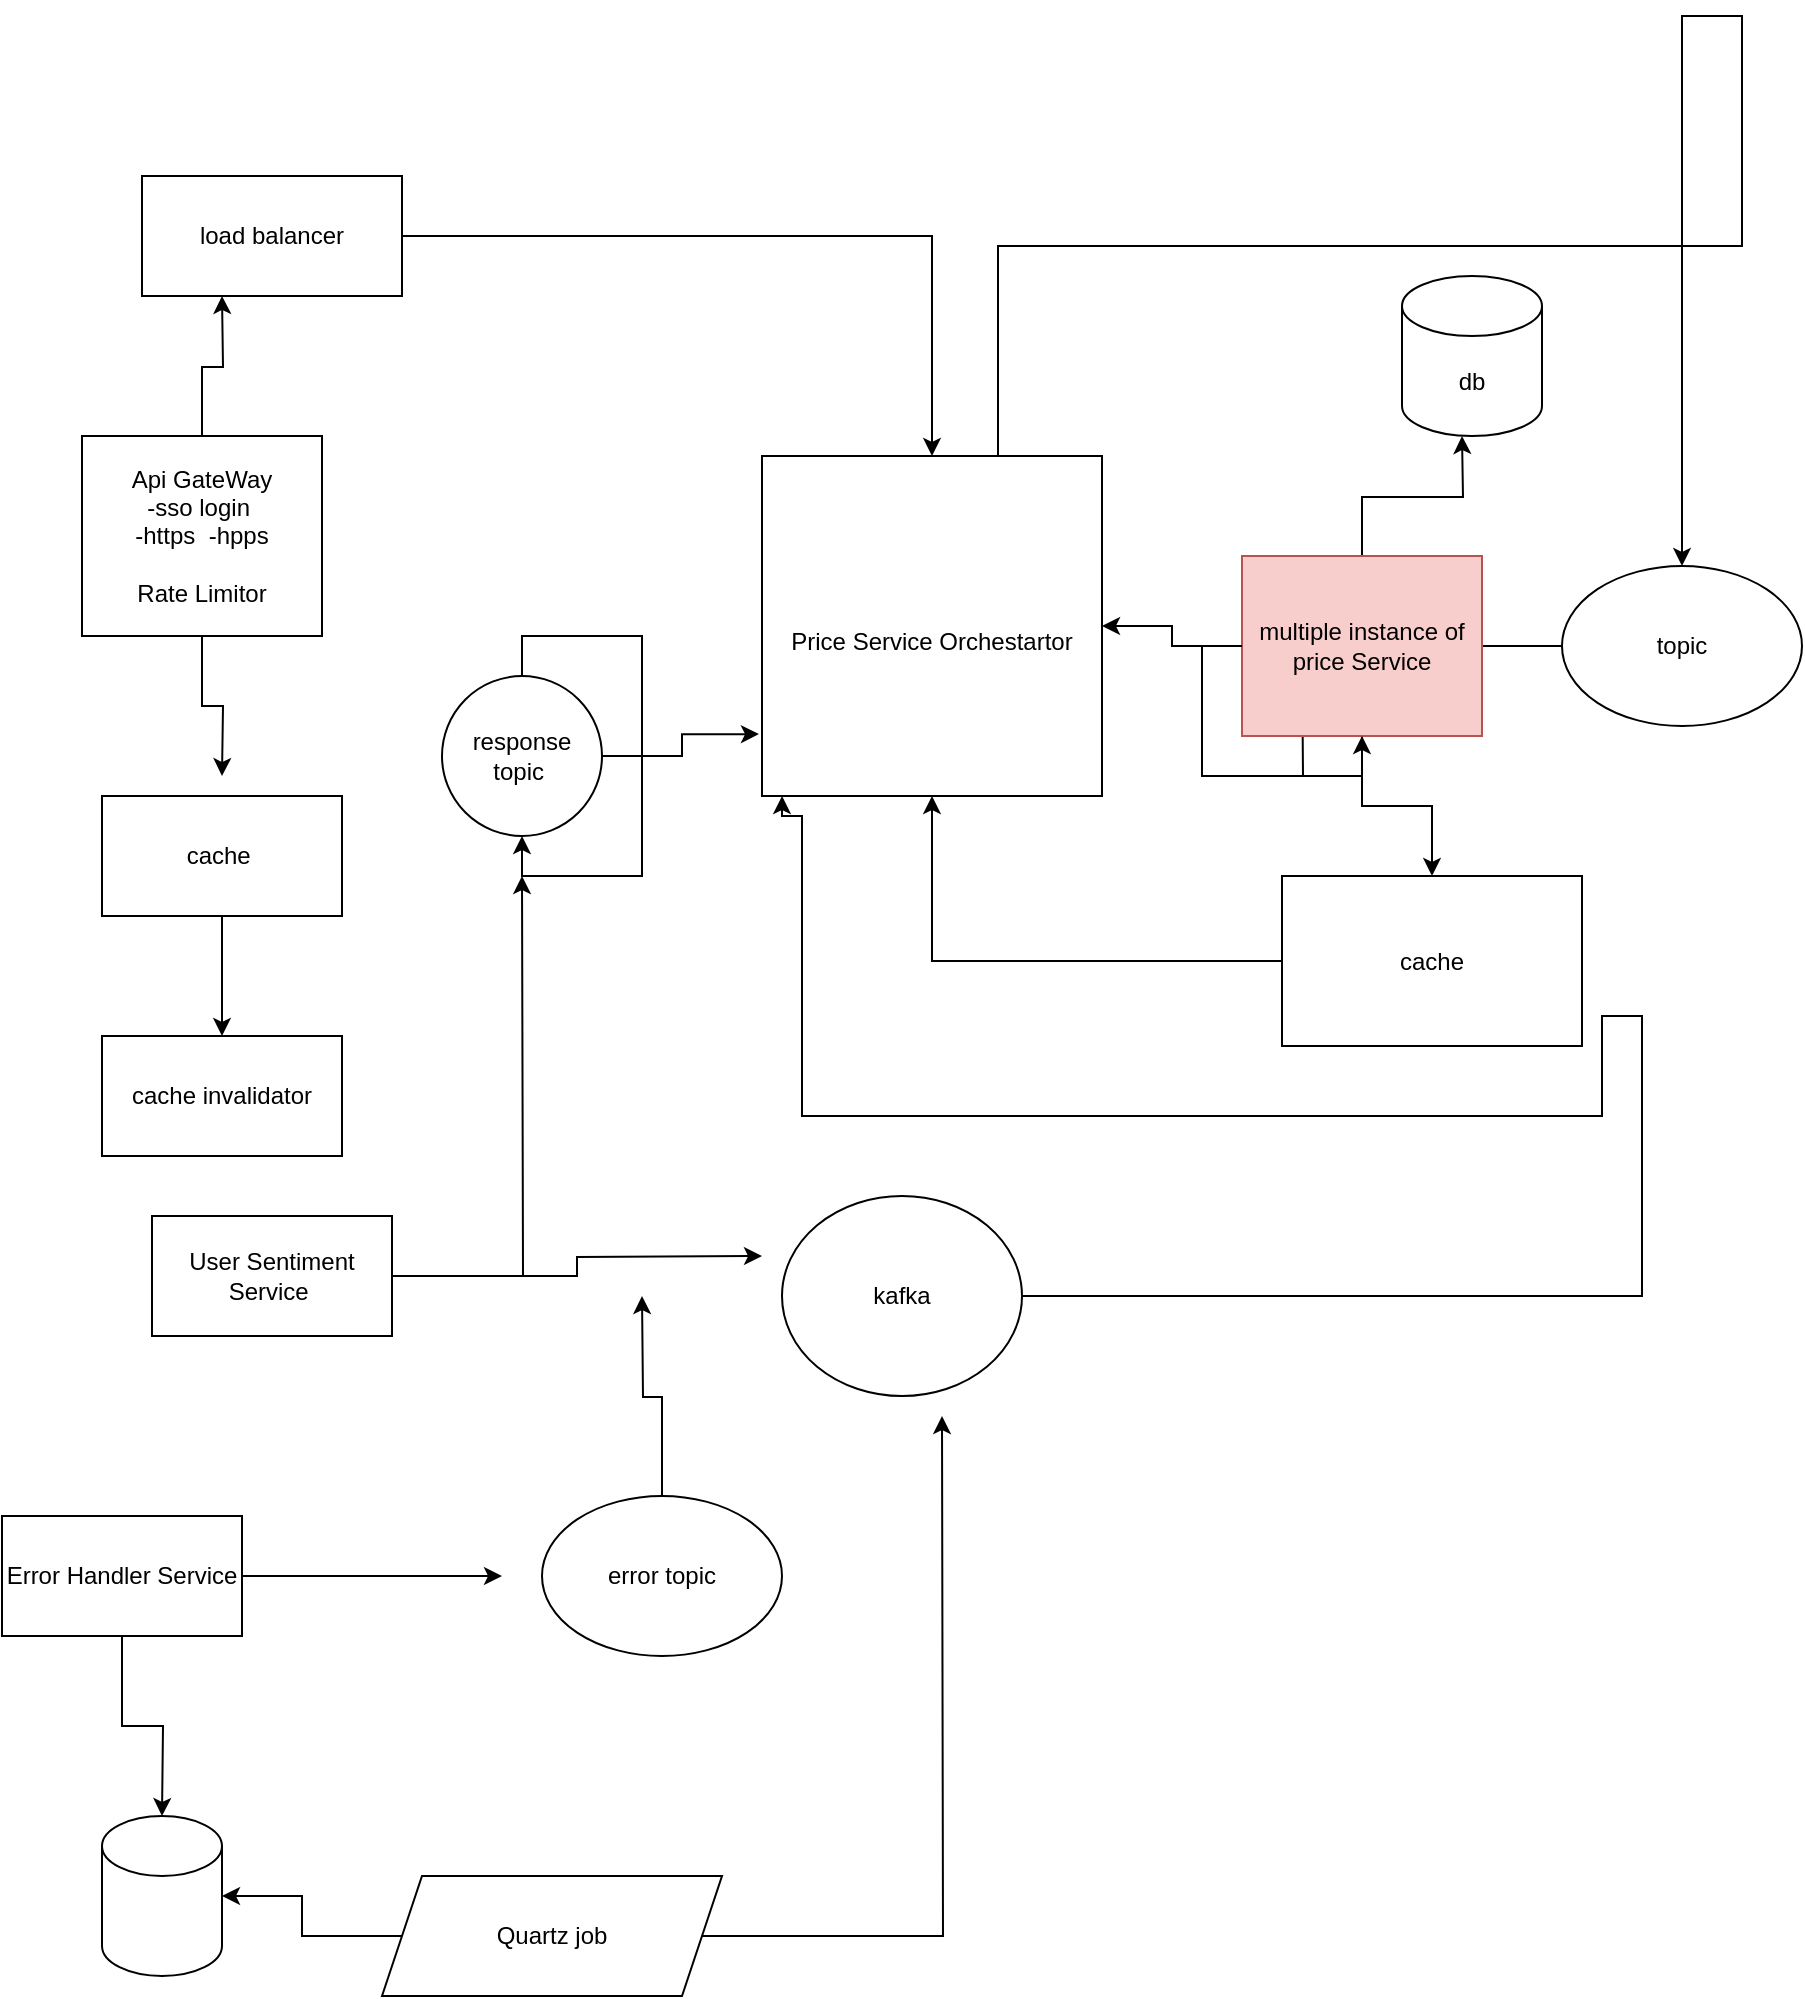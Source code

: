 <mxfile version="17.4.3" type="github">
  <diagram id="t8p_4Da5Vl-0j3UmviEt" name="Page-1">
    <mxGraphModel dx="1038" dy="677" grid="1" gridSize="10" guides="1" tooltips="1" connect="1" arrows="1" fold="1" page="1" pageScale="1" pageWidth="850" pageHeight="1100" math="0" shadow="0">
      <root>
        <mxCell id="0" />
        <mxCell id="1" parent="0" />
        <mxCell id="Co_kEkUalG0tJuXhHkTO-9" style="edgeStyle=orthogonalEdgeStyle;rounded=0;orthogonalLoop=1;jettySize=auto;html=1;startArrow=none;" edge="1" parent="1" source="Co_kEkUalG0tJuXhHkTO-10">
          <mxGeometry relative="1" as="geometry">
            <mxPoint x="650" y="345" as="targetPoint" />
          </mxGeometry>
        </mxCell>
        <mxCell id="Co_kEkUalG0tJuXhHkTO-25" style="edgeStyle=orthogonalEdgeStyle;rounded=0;orthogonalLoop=1;jettySize=auto;html=1;exitX=0.75;exitY=0;exitDx=0;exitDy=0;" edge="1" parent="1" source="Co_kEkUalG0tJuXhHkTO-1" target="Co_kEkUalG0tJuXhHkTO-24">
          <mxGeometry relative="1" as="geometry">
            <mxPoint x="650" y="30" as="targetPoint" />
            <Array as="points">
              <mxPoint x="498" y="145" />
              <mxPoint x="870" y="145" />
              <mxPoint x="870" y="30" />
              <mxPoint x="840" y="30" />
            </Array>
          </mxGeometry>
        </mxCell>
        <mxCell id="Co_kEkUalG0tJuXhHkTO-1" value="&lt;br&gt;Price Service Orchestartor" style="whiteSpace=wrap;html=1;aspect=fixed;" vertex="1" parent="1">
          <mxGeometry x="380" y="250" width="170" height="170" as="geometry" />
        </mxCell>
        <mxCell id="Co_kEkUalG0tJuXhHkTO-4" style="edgeStyle=orthogonalEdgeStyle;rounded=0;orthogonalLoop=1;jettySize=auto;html=1;" edge="1" parent="1" source="Co_kEkUalG0tJuXhHkTO-2">
          <mxGeometry relative="1" as="geometry">
            <mxPoint x="110" y="170" as="targetPoint" />
          </mxGeometry>
        </mxCell>
        <mxCell id="Co_kEkUalG0tJuXhHkTO-16" style="edgeStyle=orthogonalEdgeStyle;rounded=0;orthogonalLoop=1;jettySize=auto;html=1;" edge="1" parent="1" source="Co_kEkUalG0tJuXhHkTO-2">
          <mxGeometry relative="1" as="geometry">
            <mxPoint x="110" y="410" as="targetPoint" />
          </mxGeometry>
        </mxCell>
        <mxCell id="Co_kEkUalG0tJuXhHkTO-2" value="Api GateWay&lt;br&gt;-sso login&amp;nbsp;&lt;br&gt;-https&amp;nbsp; -hpps&lt;br&gt;&lt;br&gt;Rate Limitor" style="rounded=0;whiteSpace=wrap;html=1;" vertex="1" parent="1">
          <mxGeometry x="40" y="240" width="120" height="100" as="geometry" />
        </mxCell>
        <mxCell id="Co_kEkUalG0tJuXhHkTO-6" style="edgeStyle=orthogonalEdgeStyle;rounded=0;orthogonalLoop=1;jettySize=auto;html=1;" edge="1" parent="1" source="Co_kEkUalG0tJuXhHkTO-5" target="Co_kEkUalG0tJuXhHkTO-1">
          <mxGeometry relative="1" as="geometry" />
        </mxCell>
        <mxCell id="Co_kEkUalG0tJuXhHkTO-5" value="load balancer" style="rounded=0;whiteSpace=wrap;html=1;" vertex="1" parent="1">
          <mxGeometry x="70" y="110" width="130" height="60" as="geometry" />
        </mxCell>
        <mxCell id="Co_kEkUalG0tJuXhHkTO-11" style="edgeStyle=orthogonalEdgeStyle;rounded=0;orthogonalLoop=1;jettySize=auto;html=1;" edge="1" parent="1" source="Co_kEkUalG0tJuXhHkTO-10">
          <mxGeometry relative="1" as="geometry">
            <mxPoint x="730" y="240" as="targetPoint" />
          </mxGeometry>
        </mxCell>
        <mxCell id="Co_kEkUalG0tJuXhHkTO-14" value="" style="edgeStyle=orthogonalEdgeStyle;rounded=0;orthogonalLoop=1;jettySize=auto;html=1;" edge="1" parent="1" source="Co_kEkUalG0tJuXhHkTO-10" target="Co_kEkUalG0tJuXhHkTO-13">
          <mxGeometry relative="1" as="geometry" />
        </mxCell>
        <mxCell id="Co_kEkUalG0tJuXhHkTO-12" value="db" style="shape=cylinder3;whiteSpace=wrap;html=1;boundedLbl=1;backgroundOutline=1;size=15;" vertex="1" parent="1">
          <mxGeometry x="700" y="160" width="70" height="80" as="geometry" />
        </mxCell>
        <mxCell id="Co_kEkUalG0tJuXhHkTO-15" style="edgeStyle=orthogonalEdgeStyle;rounded=0;orthogonalLoop=1;jettySize=auto;html=1;" edge="1" parent="1" source="Co_kEkUalG0tJuXhHkTO-13" target="Co_kEkUalG0tJuXhHkTO-1">
          <mxGeometry relative="1" as="geometry">
            <mxPoint x="580" y="370" as="targetPoint" />
          </mxGeometry>
        </mxCell>
        <mxCell id="Co_kEkUalG0tJuXhHkTO-13" value="cache" style="whiteSpace=wrap;html=1;rounded=0;" vertex="1" parent="1">
          <mxGeometry x="640" y="460" width="150" height="85" as="geometry" />
        </mxCell>
        <mxCell id="Co_kEkUalG0tJuXhHkTO-41" value="" style="edgeStyle=orthogonalEdgeStyle;rounded=0;orthogonalLoop=1;jettySize=auto;html=1;" edge="1" parent="1" source="Co_kEkUalG0tJuXhHkTO-17" target="Co_kEkUalG0tJuXhHkTO-40">
          <mxGeometry relative="1" as="geometry" />
        </mxCell>
        <mxCell id="Co_kEkUalG0tJuXhHkTO-17" value="cache&amp;nbsp;" style="rounded=0;whiteSpace=wrap;html=1;" vertex="1" parent="1">
          <mxGeometry x="50" y="420" width="120" height="60" as="geometry" />
        </mxCell>
        <mxCell id="Co_kEkUalG0tJuXhHkTO-19" style="edgeStyle=orthogonalEdgeStyle;rounded=0;orthogonalLoop=1;jettySize=auto;html=1;" edge="1" parent="1" source="Co_kEkUalG0tJuXhHkTO-18">
          <mxGeometry relative="1" as="geometry">
            <mxPoint x="380" y="650" as="targetPoint" />
          </mxGeometry>
        </mxCell>
        <mxCell id="Co_kEkUalG0tJuXhHkTO-27" style="edgeStyle=orthogonalEdgeStyle;rounded=0;orthogonalLoop=1;jettySize=auto;html=1;" edge="1" parent="1" source="Co_kEkUalG0tJuXhHkTO-18">
          <mxGeometry relative="1" as="geometry">
            <mxPoint x="260" y="460" as="targetPoint" />
          </mxGeometry>
        </mxCell>
        <mxCell id="Co_kEkUalG0tJuXhHkTO-18" value="User Sentiment Service&amp;nbsp;" style="rounded=0;whiteSpace=wrap;html=1;" vertex="1" parent="1">
          <mxGeometry x="75" y="630" width="120" height="60" as="geometry" />
        </mxCell>
        <mxCell id="Co_kEkUalG0tJuXhHkTO-21" style="edgeStyle=orthogonalEdgeStyle;rounded=0;orthogonalLoop=1;jettySize=auto;html=1;entryX=0.059;entryY=1;entryDx=0;entryDy=0;entryPerimeter=0;" edge="1" parent="1" source="Co_kEkUalG0tJuXhHkTO-20" target="Co_kEkUalG0tJuXhHkTO-1">
          <mxGeometry relative="1" as="geometry">
            <mxPoint x="840" y="510" as="targetPoint" />
            <Array as="points">
              <mxPoint x="820" y="670" />
              <mxPoint x="820" y="530" />
              <mxPoint x="800" y="530" />
              <mxPoint x="800" y="580" />
              <mxPoint x="400" y="580" />
              <mxPoint x="400" y="430" />
            </Array>
          </mxGeometry>
        </mxCell>
        <mxCell id="Co_kEkUalG0tJuXhHkTO-20" value="kafka" style="ellipse;whiteSpace=wrap;html=1;" vertex="1" parent="1">
          <mxGeometry x="390" y="620" width="120" height="100" as="geometry" />
        </mxCell>
        <mxCell id="Co_kEkUalG0tJuXhHkTO-23" style="edgeStyle=orthogonalEdgeStyle;rounded=0;orthogonalLoop=1;jettySize=auto;html=1;" edge="1" parent="1" source="Co_kEkUalG0tJuXhHkTO-10">
          <mxGeometry relative="1" as="geometry">
            <mxPoint x="790" y="345" as="targetPoint" />
          </mxGeometry>
        </mxCell>
        <mxCell id="Co_kEkUalG0tJuXhHkTO-42" value="" style="edgeStyle=orthogonalEdgeStyle;rounded=0;orthogonalLoop=1;jettySize=auto;html=1;" edge="1" parent="1" source="Co_kEkUalG0tJuXhHkTO-10" target="Co_kEkUalG0tJuXhHkTO-1">
          <mxGeometry relative="1" as="geometry" />
        </mxCell>
        <mxCell id="Co_kEkUalG0tJuXhHkTO-10" value="multiple instance of price Service" style="rounded=0;whiteSpace=wrap;html=1;fillColor=#f8cecc;strokeColor=#b85450;" vertex="1" parent="1">
          <mxGeometry x="620" y="300" width="120" height="90" as="geometry" />
        </mxCell>
        <mxCell id="Co_kEkUalG0tJuXhHkTO-24" value="topic" style="ellipse;whiteSpace=wrap;html=1;" vertex="1" parent="1">
          <mxGeometry x="780" y="305" width="120" height="80" as="geometry" />
        </mxCell>
        <mxCell id="Co_kEkUalG0tJuXhHkTO-26" style="edgeStyle=orthogonalEdgeStyle;rounded=0;orthogonalLoop=1;jettySize=auto;html=1;exitX=0;exitY=0.5;exitDx=0;exitDy=0;" edge="1" parent="1" source="Co_kEkUalG0tJuXhHkTO-10" target="Co_kEkUalG0tJuXhHkTO-10">
          <mxGeometry relative="1" as="geometry" />
        </mxCell>
        <mxCell id="Co_kEkUalG0tJuXhHkTO-29" style="edgeStyle=orthogonalEdgeStyle;rounded=0;orthogonalLoop=1;jettySize=auto;html=1;entryX=-0.009;entryY=0.818;entryDx=0;entryDy=0;entryPerimeter=0;" edge="1" parent="1" source="Co_kEkUalG0tJuXhHkTO-28" target="Co_kEkUalG0tJuXhHkTO-1">
          <mxGeometry relative="1" as="geometry" />
        </mxCell>
        <mxCell id="Co_kEkUalG0tJuXhHkTO-28" value="response topic&amp;nbsp;" style="ellipse;whiteSpace=wrap;html=1;" vertex="1" parent="1">
          <mxGeometry x="220" y="360" width="80" height="80" as="geometry" />
        </mxCell>
        <mxCell id="Co_kEkUalG0tJuXhHkTO-30" style="edgeStyle=orthogonalEdgeStyle;rounded=0;orthogonalLoop=1;jettySize=auto;html=1;entryX=0.5;entryY=1;entryDx=0;entryDy=0;" edge="1" parent="1" source="Co_kEkUalG0tJuXhHkTO-28" target="Co_kEkUalG0tJuXhHkTO-28">
          <mxGeometry relative="1" as="geometry" />
        </mxCell>
        <mxCell id="Co_kEkUalG0tJuXhHkTO-32" style="edgeStyle=orthogonalEdgeStyle;rounded=0;orthogonalLoop=1;jettySize=auto;html=1;" edge="1" parent="1" source="Co_kEkUalG0tJuXhHkTO-31">
          <mxGeometry relative="1" as="geometry">
            <mxPoint x="250" y="810" as="targetPoint" />
          </mxGeometry>
        </mxCell>
        <mxCell id="Co_kEkUalG0tJuXhHkTO-35" style="edgeStyle=orthogonalEdgeStyle;rounded=0;orthogonalLoop=1;jettySize=auto;html=1;" edge="1" parent="1" source="Co_kEkUalG0tJuXhHkTO-31">
          <mxGeometry relative="1" as="geometry">
            <mxPoint x="80" y="930" as="targetPoint" />
          </mxGeometry>
        </mxCell>
        <mxCell id="Co_kEkUalG0tJuXhHkTO-31" value="Error Handler Service" style="whiteSpace=wrap;html=1;" vertex="1" parent="1">
          <mxGeometry y="780" width="120" height="60" as="geometry" />
        </mxCell>
        <mxCell id="Co_kEkUalG0tJuXhHkTO-34" style="edgeStyle=orthogonalEdgeStyle;rounded=0;orthogonalLoop=1;jettySize=auto;html=1;" edge="1" parent="1" source="Co_kEkUalG0tJuXhHkTO-33">
          <mxGeometry relative="1" as="geometry">
            <mxPoint x="320" y="670" as="targetPoint" />
          </mxGeometry>
        </mxCell>
        <mxCell id="Co_kEkUalG0tJuXhHkTO-33" value="error topic" style="ellipse;whiteSpace=wrap;html=1;" vertex="1" parent="1">
          <mxGeometry x="270" y="770" width="120" height="80" as="geometry" />
        </mxCell>
        <mxCell id="Co_kEkUalG0tJuXhHkTO-36" value="" style="shape=cylinder3;whiteSpace=wrap;html=1;boundedLbl=1;backgroundOutline=1;size=15;" vertex="1" parent="1">
          <mxGeometry x="50" y="930" width="60" height="80" as="geometry" />
        </mxCell>
        <mxCell id="Co_kEkUalG0tJuXhHkTO-38" style="edgeStyle=orthogonalEdgeStyle;rounded=0;orthogonalLoop=1;jettySize=auto;html=1;entryX=1;entryY=0.5;entryDx=0;entryDy=0;entryPerimeter=0;" edge="1" parent="1" source="Co_kEkUalG0tJuXhHkTO-37" target="Co_kEkUalG0tJuXhHkTO-36">
          <mxGeometry relative="1" as="geometry" />
        </mxCell>
        <mxCell id="Co_kEkUalG0tJuXhHkTO-39" style="edgeStyle=orthogonalEdgeStyle;rounded=0;orthogonalLoop=1;jettySize=auto;html=1;" edge="1" parent="1" source="Co_kEkUalG0tJuXhHkTO-37">
          <mxGeometry relative="1" as="geometry">
            <mxPoint x="470" y="730" as="targetPoint" />
          </mxGeometry>
        </mxCell>
        <mxCell id="Co_kEkUalG0tJuXhHkTO-37" value="Quartz job" style="shape=parallelogram;perimeter=parallelogramPerimeter;whiteSpace=wrap;html=1;fixedSize=1;" vertex="1" parent="1">
          <mxGeometry x="190" y="960" width="170" height="60" as="geometry" />
        </mxCell>
        <mxCell id="Co_kEkUalG0tJuXhHkTO-40" value="cache invalidator" style="rounded=0;whiteSpace=wrap;html=1;" vertex="1" parent="1">
          <mxGeometry x="50" y="540" width="120" height="60" as="geometry" />
        </mxCell>
      </root>
    </mxGraphModel>
  </diagram>
</mxfile>
